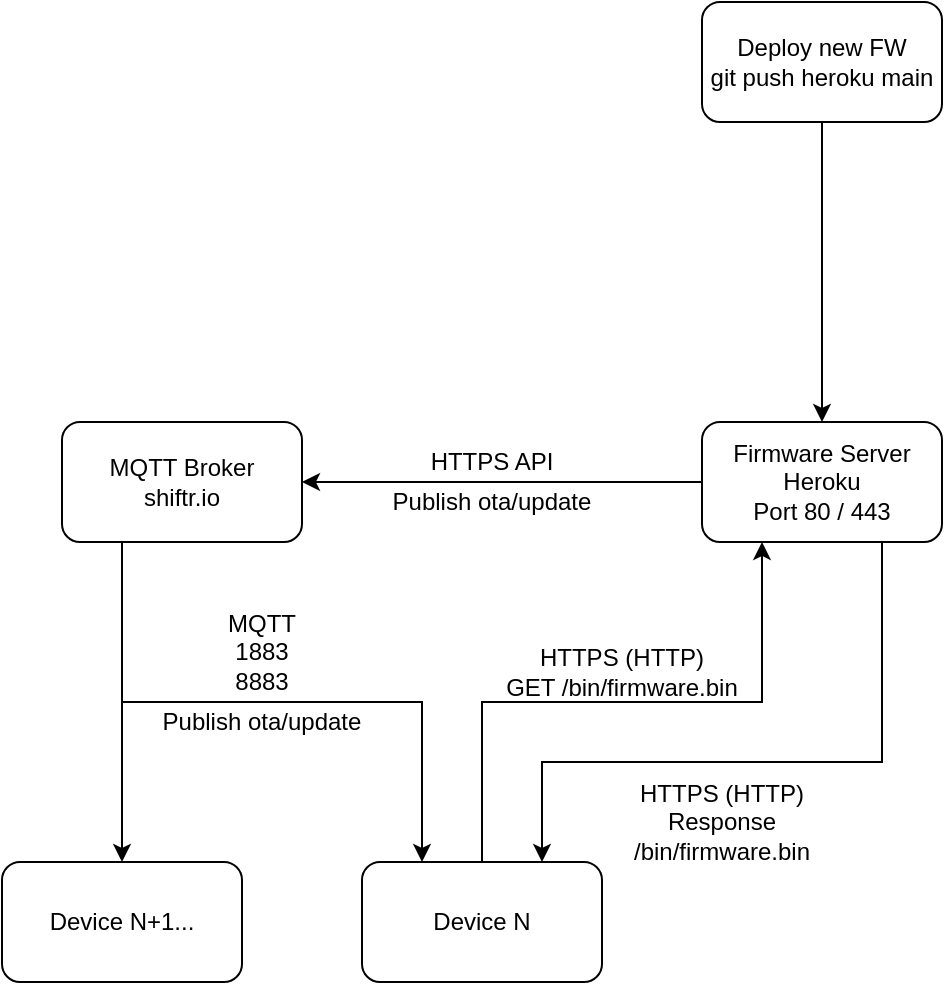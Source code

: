 <mxfile version="12.4.2" type="device" pages="1"><diagram id="9pPvZng9FgQPLWI2FNTA" name="Page-1"><mxGraphModel dx="1106" dy="1003" grid="1" gridSize="10" guides="1" tooltips="1" connect="1" arrows="1" fold="1" page="1" pageScale="1" pageWidth="1654" pageHeight="1169" math="0" shadow="0"><root><mxCell id="0"/><mxCell id="1" parent="0"/><mxCell id="GQ3uACElmOW0glKWk3nT-7" style="edgeStyle=orthogonalEdgeStyle;rounded=0;orthogonalLoop=1;jettySize=auto;html=1;exitX=0;exitY=0.5;exitDx=0;exitDy=0;entryX=1;entryY=0.5;entryDx=0;entryDy=0;" edge="1" parent="1" source="GQ3uACElmOW0glKWk3nT-1" target="GQ3uACElmOW0glKWk3nT-5"><mxGeometry relative="1" as="geometry"/></mxCell><mxCell id="GQ3uACElmOW0glKWk3nT-23" style="edgeStyle=orthogonalEdgeStyle;rounded=0;orthogonalLoop=1;jettySize=auto;html=1;exitX=0.75;exitY=1;exitDx=0;exitDy=0;entryX=0.75;entryY=0;entryDx=0;entryDy=0;" edge="1" parent="1" source="GQ3uACElmOW0glKWk3nT-1" target="GQ3uACElmOW0glKWk3nT-2"><mxGeometry relative="1" as="geometry"><Array as="points"><mxPoint x="720" y="530"/><mxPoint x="550" y="530"/></Array></mxGeometry></mxCell><mxCell id="GQ3uACElmOW0glKWk3nT-1" value="Firmware Server&lt;br&gt;Heroku&lt;br&gt;Port 80 / 443" style="rounded=1;whiteSpace=wrap;html=1;" vertex="1" parent="1"><mxGeometry x="630" y="360" width="120" height="60" as="geometry"/></mxCell><mxCell id="GQ3uACElmOW0glKWk3nT-14" style="edgeStyle=orthogonalEdgeStyle;rounded=0;orthogonalLoop=1;jettySize=auto;html=1;exitX=0.5;exitY=0;exitDx=0;exitDy=0;entryX=0.25;entryY=1;entryDx=0;entryDy=0;" edge="1" parent="1" source="GQ3uACElmOW0glKWk3nT-2" target="GQ3uACElmOW0glKWk3nT-1"><mxGeometry relative="1" as="geometry"/></mxCell><mxCell id="GQ3uACElmOW0glKWk3nT-2" value="Device N" style="rounded=1;whiteSpace=wrap;html=1;" vertex="1" parent="1"><mxGeometry x="460" y="580" width="120" height="60" as="geometry"/></mxCell><mxCell id="GQ3uACElmOW0glKWk3nT-4" value="MQTT&lt;br&gt;1883&lt;br&gt;8883" style="text;html=1;strokeColor=none;fillColor=none;align=center;verticalAlign=middle;whiteSpace=wrap;rounded=0;" vertex="1" parent="1"><mxGeometry x="380" y="450" width="60" height="50" as="geometry"/></mxCell><mxCell id="GQ3uACElmOW0glKWk3nT-11" style="edgeStyle=orthogonalEdgeStyle;rounded=0;orthogonalLoop=1;jettySize=auto;html=1;exitX=0.25;exitY=1;exitDx=0;exitDy=0;entryX=0.25;entryY=0;entryDx=0;entryDy=0;" edge="1" parent="1" source="GQ3uACElmOW0glKWk3nT-5" target="GQ3uACElmOW0glKWk3nT-2"><mxGeometry relative="1" as="geometry"/></mxCell><mxCell id="GQ3uACElmOW0glKWk3nT-25" style="edgeStyle=orthogonalEdgeStyle;rounded=0;orthogonalLoop=1;jettySize=auto;html=1;exitX=0.25;exitY=1;exitDx=0;exitDy=0;entryX=0.5;entryY=0;entryDx=0;entryDy=0;" edge="1" parent="1" source="GQ3uACElmOW0glKWk3nT-5" target="GQ3uACElmOW0glKWk3nT-24"><mxGeometry relative="1" as="geometry"/></mxCell><mxCell id="GQ3uACElmOW0glKWk3nT-5" value="MQTT Broker&lt;br&gt;shiftr.io" style="rounded=1;whiteSpace=wrap;html=1;" vertex="1" parent="1"><mxGeometry x="310" y="360" width="120" height="60" as="geometry"/></mxCell><mxCell id="GQ3uACElmOW0glKWk3nT-6" value="HTTPS API" style="text;html=1;strokeColor=none;fillColor=none;align=center;verticalAlign=middle;whiteSpace=wrap;rounded=0;" vertex="1" parent="1"><mxGeometry x="460" y="370" width="130" height="20" as="geometry"/></mxCell><mxCell id="GQ3uACElmOW0glKWk3nT-8" value="Publish ota/update" style="text;html=1;strokeColor=none;fillColor=none;align=center;verticalAlign=middle;whiteSpace=wrap;rounded=0;" vertex="1" parent="1"><mxGeometry x="460" y="390" width="130" height="20" as="geometry"/></mxCell><mxCell id="GQ3uACElmOW0glKWk3nT-10" value="Publish ota/update" style="text;html=1;strokeColor=none;fillColor=none;align=center;verticalAlign=middle;whiteSpace=wrap;rounded=0;" vertex="1" parent="1"><mxGeometry x="355" y="500" width="110" height="20" as="geometry"/></mxCell><mxCell id="GQ3uACElmOW0glKWk3nT-13" style="edgeStyle=orthogonalEdgeStyle;rounded=0;orthogonalLoop=1;jettySize=auto;html=1;exitX=0.5;exitY=1;exitDx=0;exitDy=0;entryX=0.5;entryY=0;entryDx=0;entryDy=0;" edge="1" parent="1" source="GQ3uACElmOW0glKWk3nT-12" target="GQ3uACElmOW0glKWk3nT-1"><mxGeometry relative="1" as="geometry"/></mxCell><mxCell id="GQ3uACElmOW0glKWk3nT-12" value="Deploy new FW&lt;br&gt;git push heroku main" style="rounded=1;whiteSpace=wrap;html=1;" vertex="1" parent="1"><mxGeometry x="630" y="150" width="120" height="60" as="geometry"/></mxCell><mxCell id="GQ3uACElmOW0glKWk3nT-17" value="HTTPS (HTTP)&lt;br&gt;GET /bin/firmware.bin" style="text;html=1;strokeColor=none;fillColor=none;align=center;verticalAlign=middle;whiteSpace=wrap;rounded=0;" vertex="1" parent="1"><mxGeometry x="530" y="470" width="120" height="30" as="geometry"/></mxCell><mxCell id="GQ3uACElmOW0glKWk3nT-19" value="HTTPS (HTTP)&lt;br&gt;Response&lt;br&gt;/bin/firmware.bin" style="text;html=1;strokeColor=none;fillColor=none;align=center;verticalAlign=middle;whiteSpace=wrap;rounded=0;" vertex="1" parent="1"><mxGeometry x="580" y="540" width="120" height="40" as="geometry"/></mxCell><mxCell id="GQ3uACElmOW0glKWk3nT-24" value="Device N+1..." style="rounded=1;whiteSpace=wrap;html=1;" vertex="1" parent="1"><mxGeometry x="280" y="580" width="120" height="60" as="geometry"/></mxCell></root></mxGraphModel></diagram></mxfile>